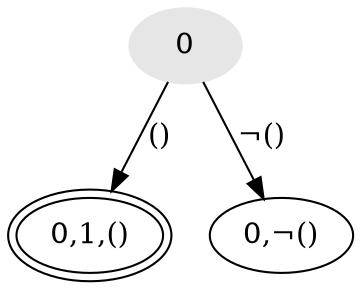 digraph Regex {
_30 [style=filled,color="0 0 .9",peripheries=1,label="0"];
_30 -> _302c312c2829 [label="()"];
_30 -> _302cc2ac2829 [label="¬()"];
_302cc2ac2829 [shape=ellipse,peripheries=1,label="0,¬()"];
_302c312c2829 [shape=ellipse,peripheries=2,label="0,1,()"];
}
